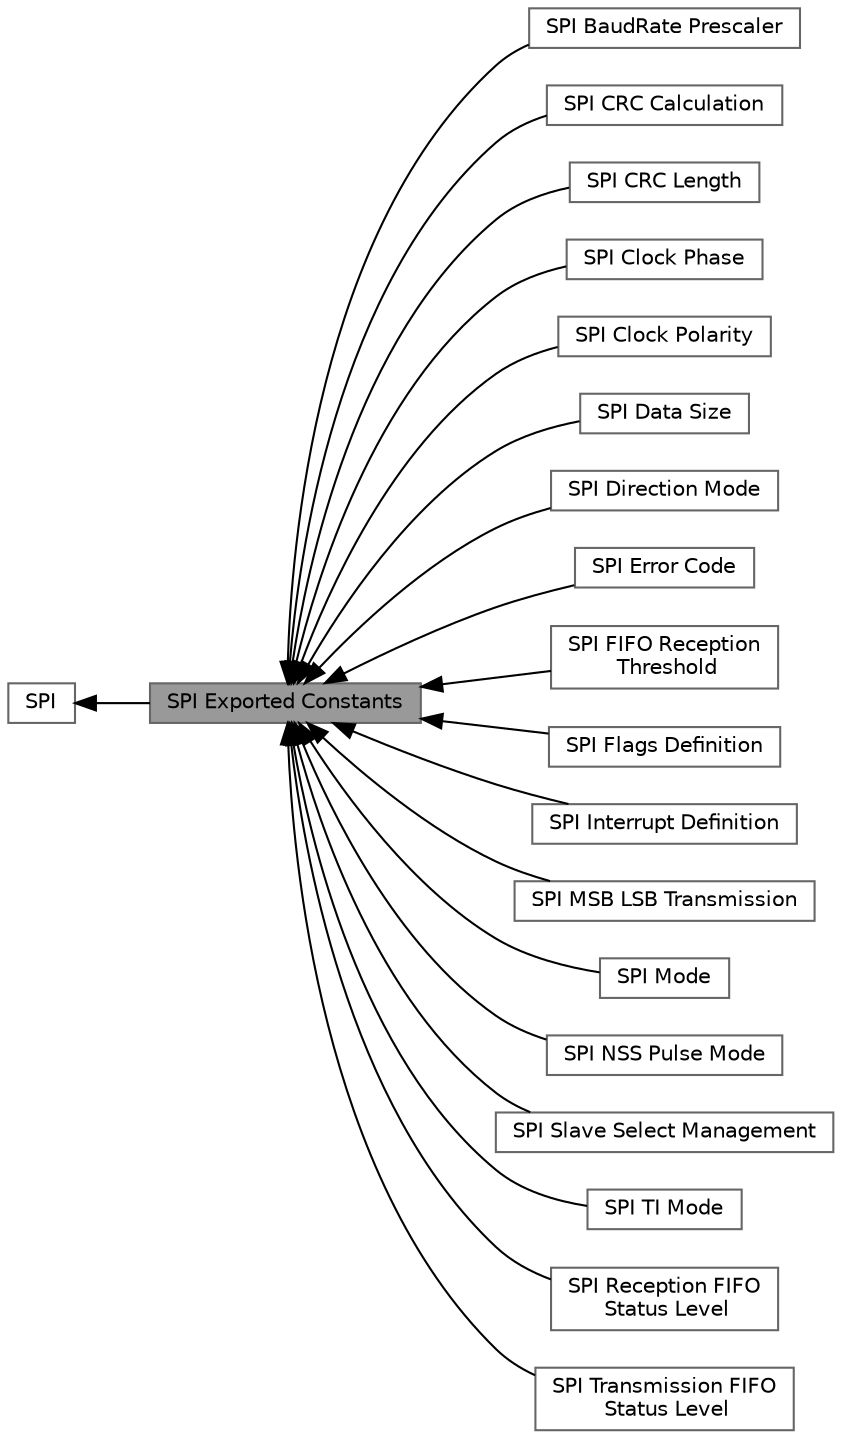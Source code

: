 digraph "SPI Exported Constants"
{
 // LATEX_PDF_SIZE
  bgcolor="transparent";
  edge [fontname=Helvetica,fontsize=10,labelfontname=Helvetica,labelfontsize=10];
  node [fontname=Helvetica,fontsize=10,shape=box,height=0.2,width=0.4];
  rankdir=LR;
  Node2 [id="Node000002",label="SPI",height=0.2,width=0.4,color="grey40", fillcolor="white", style="filled",URL="$group___s_p_i.html",tooltip="SPI HAL module driver."];
  Node11 [id="Node000011",label="SPI BaudRate Prescaler",height=0.2,width=0.4,color="grey40", fillcolor="white", style="filled",URL="$group___s_p_i___baud_rate___prescaler.html",tooltip=" "];
  Node14 [id="Node000014",label="SPI CRC Calculation",height=0.2,width=0.4,color="grey40", fillcolor="white", style="filled",URL="$group___s_p_i___c_r_c___calculation.html",tooltip=" "];
  Node15 [id="Node000015",label="SPI CRC Length",height=0.2,width=0.4,color="grey40", fillcolor="white", style="filled",URL="$group___s_p_i___c_r_c__length.html",tooltip=" "];
  Node8 [id="Node000008",label="SPI Clock Phase",height=0.2,width=0.4,color="grey40", fillcolor="white", style="filled",URL="$group___s_p_i___clock___phase.html",tooltip=" "];
  Node7 [id="Node000007",label="SPI Clock Polarity",height=0.2,width=0.4,color="grey40", fillcolor="white", style="filled",URL="$group___s_p_i___clock___polarity.html",tooltip=" "];
  Node6 [id="Node000006",label="SPI Data Size",height=0.2,width=0.4,color="grey40", fillcolor="white", style="filled",URL="$group___s_p_i___data___size.html",tooltip=" "];
  Node5 [id="Node000005",label="SPI Direction Mode",height=0.2,width=0.4,color="grey40", fillcolor="white", style="filled",URL="$group___s_p_i___direction.html",tooltip=" "];
  Node3 [id="Node000003",label="SPI Error Code",height=0.2,width=0.4,color="grey40", fillcolor="white", style="filled",URL="$group___s_p_i___error___code.html",tooltip=" "];
  Node1 [id="Node000001",label="SPI Exported Constants",height=0.2,width=0.4,color="gray40", fillcolor="grey60", style="filled", fontcolor="black",tooltip=" "];
  Node16 [id="Node000016",label="SPI FIFO Reception\l Threshold",height=0.2,width=0.4,color="grey40", fillcolor="white", style="filled",URL="$group___s_p_i___f_i_f_o__reception__threshold.html",tooltip=" "];
  Node18 [id="Node000018",label="SPI Flags Definition",height=0.2,width=0.4,color="grey40", fillcolor="white", style="filled",URL="$group___s_p_i___flags__definition.html",tooltip=" "];
  Node17 [id="Node000017",label="SPI Interrupt Definition",height=0.2,width=0.4,color="grey40", fillcolor="white", style="filled",URL="$group___s_p_i___interrupt__definition.html",tooltip=" "];
  Node12 [id="Node000012",label="SPI MSB LSB Transmission",height=0.2,width=0.4,color="grey40", fillcolor="white", style="filled",URL="$group___s_p_i___m_s_b___l_s_b__transmission.html",tooltip=" "];
  Node4 [id="Node000004",label="SPI Mode",height=0.2,width=0.4,color="grey40", fillcolor="white", style="filled",URL="$group___s_p_i___mode.html",tooltip=" "];
  Node10 [id="Node000010",label="SPI NSS Pulse Mode",height=0.2,width=0.4,color="grey40", fillcolor="white", style="filled",URL="$group___s_p_i___n_s_s_p___mode.html",tooltip=" "];
  Node9 [id="Node000009",label="SPI Slave Select Management",height=0.2,width=0.4,color="grey40", fillcolor="white", style="filled",URL="$group___s_p_i___slave___select__management.html",tooltip=" "];
  Node13 [id="Node000013",label="SPI TI Mode",height=0.2,width=0.4,color="grey40", fillcolor="white", style="filled",URL="$group___s_p_i___t_i__mode.html",tooltip=" "];
  Node20 [id="Node000020",label="SPI Reception FIFO\l Status Level",height=0.2,width=0.4,color="grey40", fillcolor="white", style="filled",URL="$group___s_p_i__reception__fifo__status__level.html",tooltip=" "];
  Node19 [id="Node000019",label="SPI Transmission FIFO\l Status Level",height=0.2,width=0.4,color="grey40", fillcolor="white", style="filled",URL="$group___s_p_i__transmission__fifo__status__level.html",tooltip=" "];
  Node2->Node1 [shape=plaintext, dir="back", style="solid"];
  Node1->Node3 [shape=plaintext, dir="back", style="solid"];
  Node1->Node4 [shape=plaintext, dir="back", style="solid"];
  Node1->Node5 [shape=plaintext, dir="back", style="solid"];
  Node1->Node6 [shape=plaintext, dir="back", style="solid"];
  Node1->Node7 [shape=plaintext, dir="back", style="solid"];
  Node1->Node8 [shape=plaintext, dir="back", style="solid"];
  Node1->Node9 [shape=plaintext, dir="back", style="solid"];
  Node1->Node10 [shape=plaintext, dir="back", style="solid"];
  Node1->Node11 [shape=plaintext, dir="back", style="solid"];
  Node1->Node12 [shape=plaintext, dir="back", style="solid"];
  Node1->Node13 [shape=plaintext, dir="back", style="solid"];
  Node1->Node14 [shape=plaintext, dir="back", style="solid"];
  Node1->Node15 [shape=plaintext, dir="back", style="solid"];
  Node1->Node16 [shape=plaintext, dir="back", style="solid"];
  Node1->Node17 [shape=plaintext, dir="back", style="solid"];
  Node1->Node18 [shape=plaintext, dir="back", style="solid"];
  Node1->Node19 [shape=plaintext, dir="back", style="solid"];
  Node1->Node20 [shape=plaintext, dir="back", style="solid"];
}
